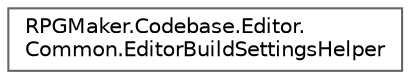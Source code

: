 digraph "クラス階層図"
{
 // LATEX_PDF_SIZE
  bgcolor="transparent";
  edge [fontname=Helvetica,fontsize=10,labelfontname=Helvetica,labelfontsize=10];
  node [fontname=Helvetica,fontsize=10,shape=box,height=0.2,width=0.4];
  rankdir="LR";
  Node0 [id="Node000000",label="RPGMaker.Codebase.Editor.\lCommon.EditorBuildSettingsHelper",height=0.2,width=0.4,color="grey40", fillcolor="white", style="filled",URL="$d0/d27/class_r_p_g_maker_1_1_codebase_1_1_editor_1_1_common_1_1_editor_build_settings_helper.html",tooltip=" "];
}
